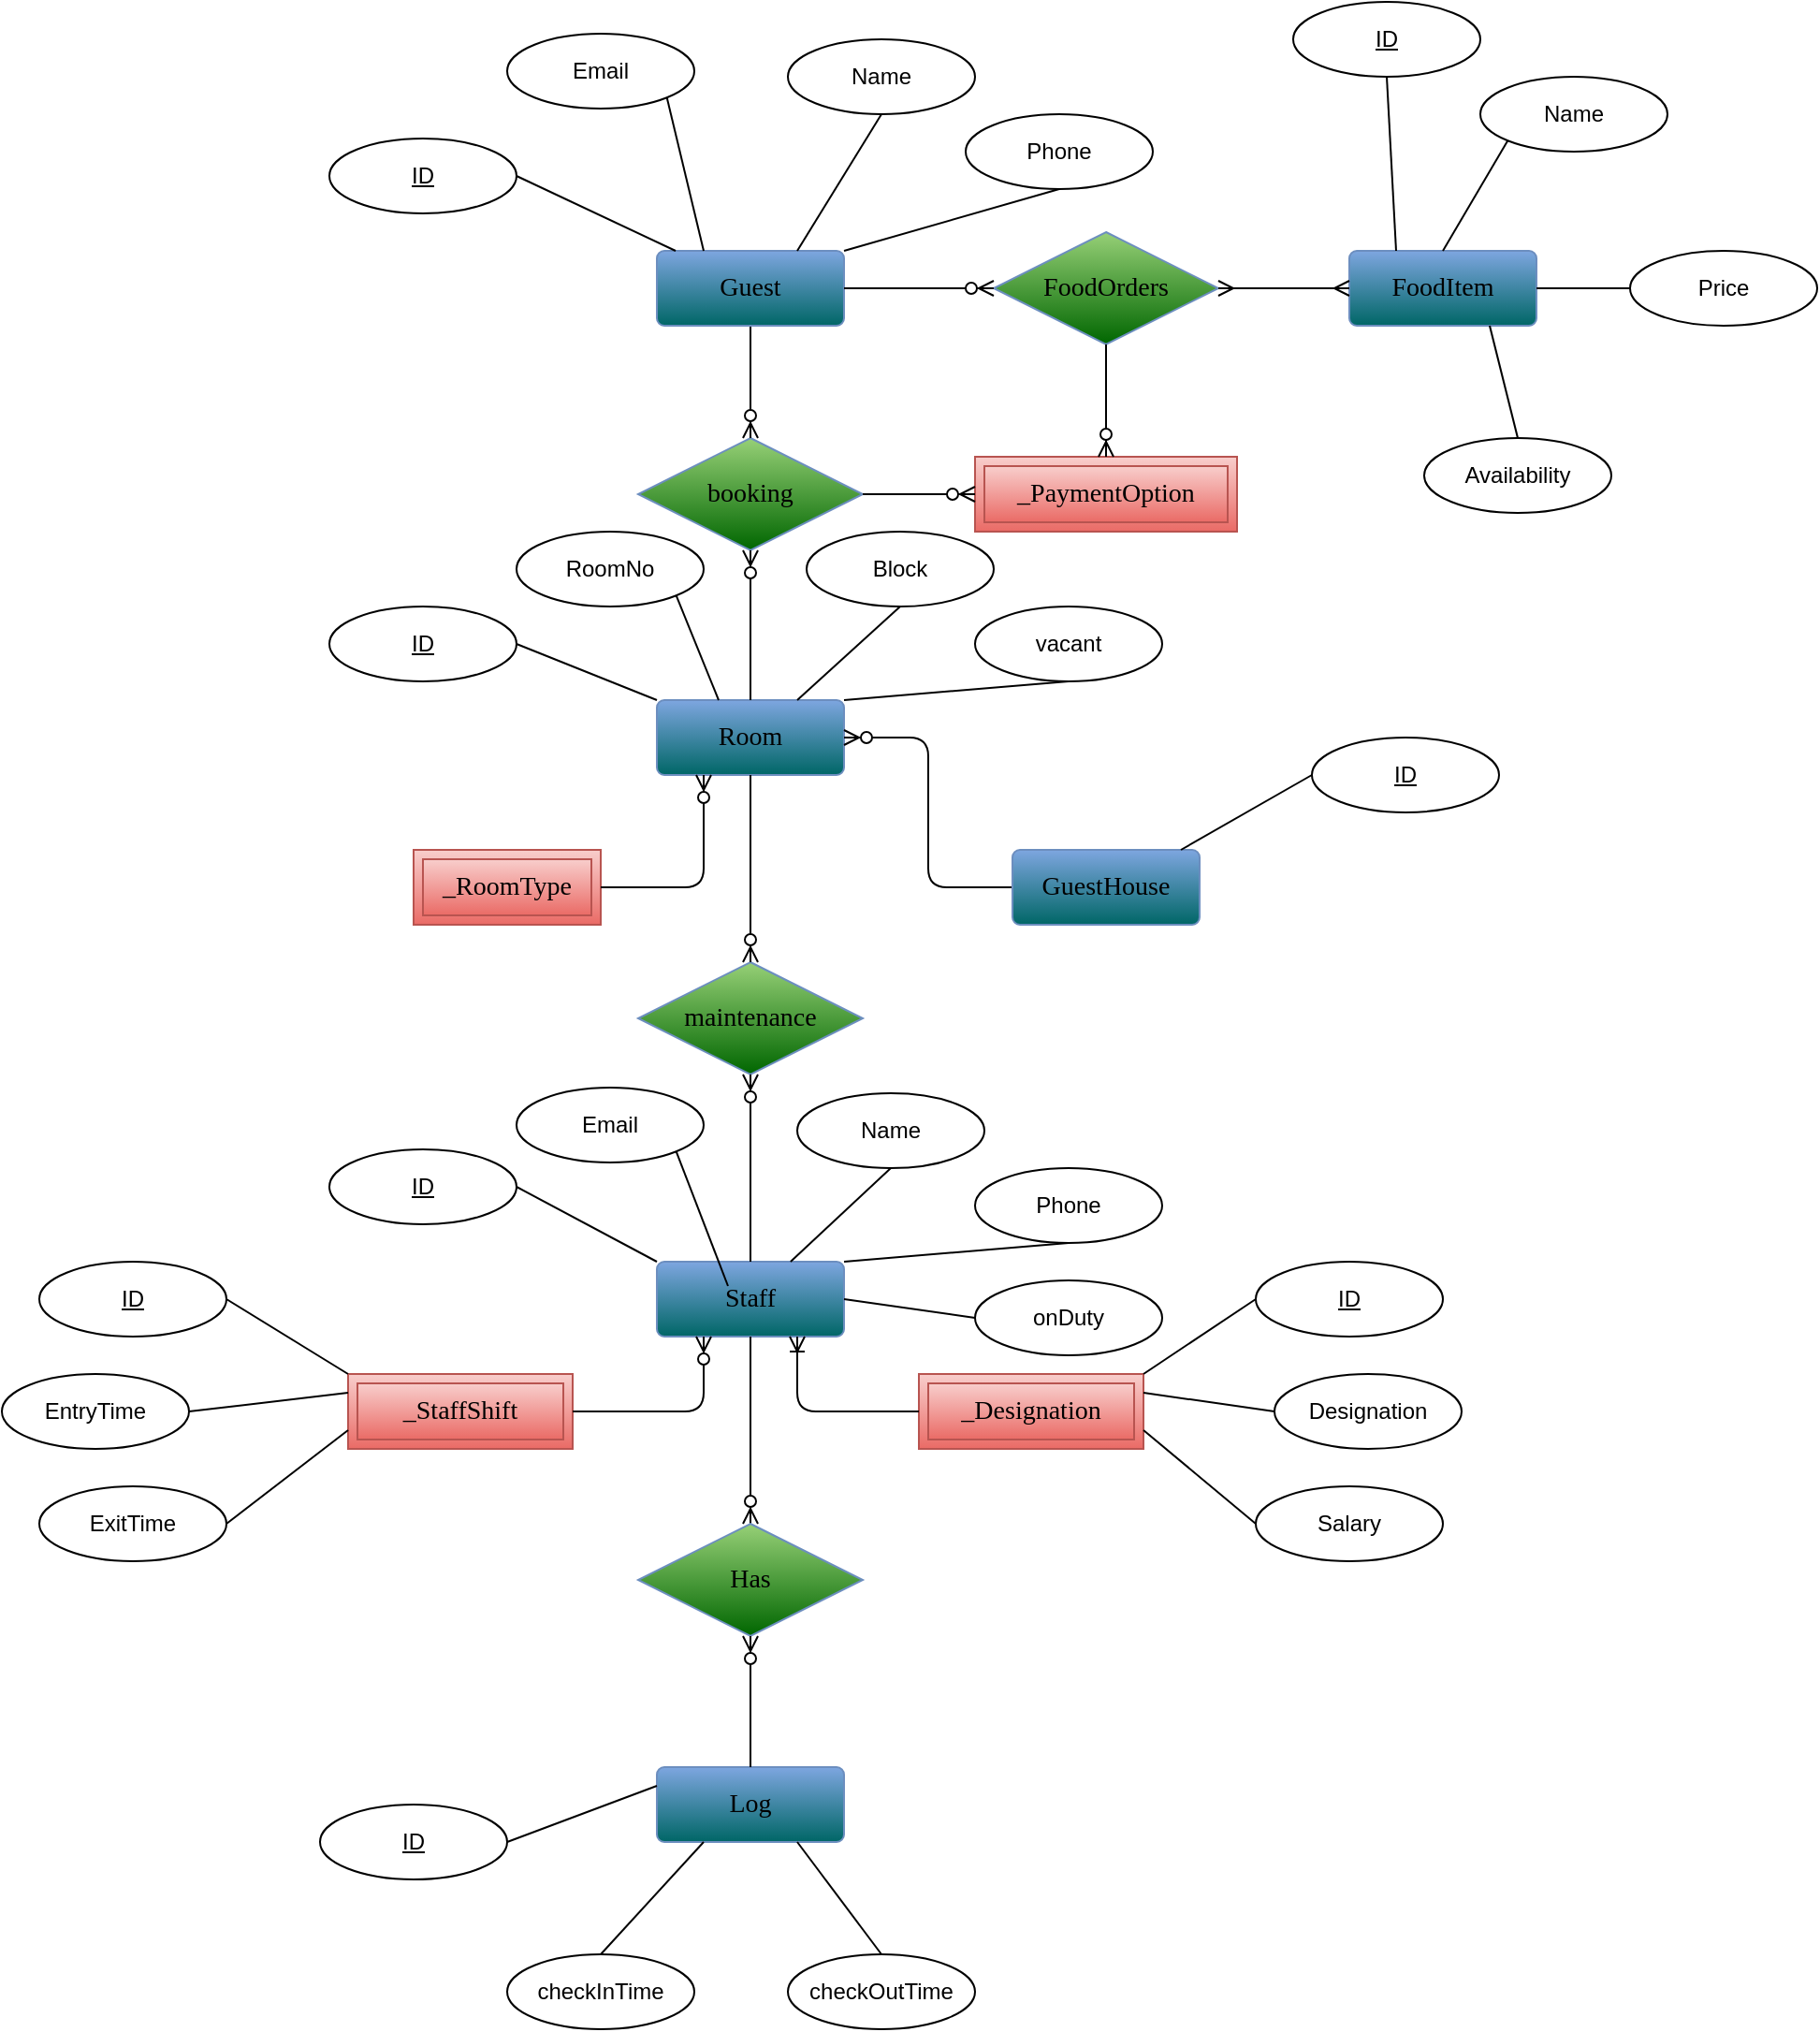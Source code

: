 <mxfile>
    <diagram id="A62w2_2ctA0pnsxBLxJ6" name="GuestHouse Services ER">
        <mxGraphModel dx="1527" dy="1896" grid="1" gridSize="10" guides="1" tooltips="1" connect="1" arrows="1" fold="1" page="1" pageScale="1" pageWidth="850" pageHeight="1100" math="0" shadow="0">
            <root>
                <mxCell id="0"/>
                <mxCell id="1" parent="0"/>
                <mxCell id="4" value="Room" style="rounded=1;arcSize=10;whiteSpace=wrap;html=1;align=center;fillColor=#006666;strokeColor=#6c8ebf;fontFamily=JetBrains Mono;fontSize=14;gradientColor=#7EA6E0;gradientDirection=north;" parent="1" vertex="1">
                    <mxGeometry x="300" y="320" width="100" height="40" as="geometry"/>
                </mxCell>
                <mxCell id="5" value="" style="edgeStyle=orthogonalEdgeStyle;fontSize=14;html=1;endArrow=ERzeroToMany;endFill=1;entryX=1;entryY=0.5;entryDx=0;entryDy=0;fontFamily=JetBrains Mono;" parent="1" source="13" target="4" edge="1">
                    <mxGeometry width="100" height="100" relative="1" as="geometry">
                        <mxPoint x="460" y="500" as="sourcePoint"/>
                        <mxPoint x="580" y="460" as="targetPoint"/>
                    </mxGeometry>
                </mxCell>
                <mxCell id="6" value="_RoomType" style="shape=ext;margin=3;double=1;whiteSpace=wrap;html=1;align=center;fillColor=#f8cecc;strokeColor=#b85450;gradientDirection=south;gradientColor=#ea6b66;fontFamily=JetBrains Mono;fontStyle=0;fontSize=14;" parent="1" vertex="1">
                    <mxGeometry x="170" y="400" width="100" height="40" as="geometry"/>
                </mxCell>
                <mxCell id="7" value="" style="edgeStyle=orthogonalEdgeStyle;fontSize=14;html=1;endArrow=ERzeroToMany;endFill=1;exitX=1;exitY=0.5;exitDx=0;exitDy=0;fontFamily=JetBrains Mono;entryX=0.25;entryY=1;entryDx=0;entryDy=0;" parent="1" source="6" target="4" edge="1">
                    <mxGeometry width="100" height="100" relative="1" as="geometry">
                        <mxPoint x="260" y="580" as="sourcePoint"/>
                        <mxPoint x="310" y="380" as="targetPoint"/>
                    </mxGeometry>
                </mxCell>
                <mxCell id="9" value="booking" style="shape=rhombus;perimeter=rhombusPerimeter;whiteSpace=wrap;html=1;align=center;fillColor=#006600;strokeColor=#6c8ebf;fontFamily=JetBrains Mono;fontSize=14;gradientColor=#97D077;gradientDirection=north;" parent="1" vertex="1">
                    <mxGeometry x="290" y="180" width="120" height="60" as="geometry"/>
                </mxCell>
                <mxCell id="10" value="" style="fontSize=14;html=1;endArrow=ERzeroToMany;endFill=1;entryX=0.5;entryY=1;entryDx=0;entryDy=0;exitX=0.5;exitY=0;exitDx=0;exitDy=0;fontFamily=JetBrains Mono;" parent="1" source="4" target="9" edge="1">
                    <mxGeometry width="100" height="100" relative="1" as="geometry">
                        <mxPoint x="260" y="350" as="sourcePoint"/>
                        <mxPoint x="360" y="250" as="targetPoint"/>
                    </mxGeometry>
                </mxCell>
                <mxCell id="11" value="" style="fontSize=14;html=1;endArrow=ERzeroToMany;endFill=1;entryX=0.5;entryY=0;entryDx=0;entryDy=0;fontFamily=JetBrains Mono;exitX=0.5;exitY=1;exitDx=0;exitDy=0;" parent="1" source="12" target="9" edge="1">
                    <mxGeometry width="100" height="100" relative="1" as="geometry">
                        <mxPoint x="350" y="120" as="sourcePoint"/>
                        <mxPoint x="450" y="90" as="targetPoint"/>
                    </mxGeometry>
                </mxCell>
                <mxCell id="12" value="Guest" style="rounded=1;arcSize=10;whiteSpace=wrap;html=1;align=center;fillColor=#006666;strokeColor=#6c8ebf;fontFamily=JetBrains Mono;fontSize=14;gradientColor=#7EA6E0;gradientDirection=north;" parent="1" vertex="1">
                    <mxGeometry x="300" y="80" width="100" height="40" as="geometry"/>
                </mxCell>
                <mxCell id="13" value="GuestHouse" style="rounded=1;arcSize=10;whiteSpace=wrap;html=1;align=center;fillColor=#006666;strokeColor=#6c8ebf;fontFamily=JetBrains Mono;fontSize=14;gradientColor=#7EA6E0;gradientDirection=north;" parent="1" vertex="1">
                    <mxGeometry x="490" y="400" width="100" height="40" as="geometry"/>
                </mxCell>
                <mxCell id="14" value="Staff" style="rounded=1;arcSize=10;whiteSpace=wrap;html=1;align=center;fillColor=#006666;strokeColor=#6c8ebf;fontFamily=JetBrains Mono;fontSize=14;gradientColor=#7EA6E0;gradientDirection=north;" parent="1" vertex="1">
                    <mxGeometry x="300" y="620" width="100" height="40" as="geometry"/>
                </mxCell>
                <mxCell id="15" value="maintenance" style="shape=rhombus;perimeter=rhombusPerimeter;whiteSpace=wrap;html=1;align=center;fillColor=#006600;strokeColor=#6c8ebf;fontFamily=JetBrains Mono;fontSize=14;gradientColor=#97D077;gradientDirection=north;" parent="1" vertex="1">
                    <mxGeometry x="290" y="460" width="120" height="60" as="geometry"/>
                </mxCell>
                <mxCell id="16" value="" style="fontSize=14;html=1;endArrow=ERzeroToMany;endFill=1;exitX=0.5;exitY=1;exitDx=0;exitDy=0;fontFamily=JetBrains Mono;entryX=0.5;entryY=0;entryDx=0;entryDy=0;" parent="1" source="4" target="15" edge="1">
                    <mxGeometry width="100" height="100" relative="1" as="geometry">
                        <mxPoint x="380" y="470" as="sourcePoint"/>
                        <mxPoint x="370" y="400" as="targetPoint"/>
                        <Array as="points"/>
                    </mxGeometry>
                </mxCell>
                <mxCell id="17" value="" style="fontSize=14;html=1;endArrow=ERzeroToMany;endFill=1;entryX=0.5;entryY=1;entryDx=0;entryDy=0;exitX=0.5;exitY=0;exitDx=0;exitDy=0;fontFamily=JetBrains Mono;" parent="1" source="14" target="15" edge="1">
                    <mxGeometry width="100" height="100" relative="1" as="geometry">
                        <mxPoint x="470" y="580" as="sourcePoint"/>
                        <mxPoint x="470" y="500" as="targetPoint"/>
                        <Array as="points"/>
                    </mxGeometry>
                </mxCell>
                <mxCell id="18" value="_Designation&lt;br&gt;" style="shape=ext;margin=3;double=1;whiteSpace=wrap;html=1;align=center;fillColor=#f8cecc;strokeColor=#b85450;gradientDirection=south;gradientColor=#ea6b66;fontFamily=JetBrains Mono;fontStyle=0;fontSize=14;" parent="1" vertex="1">
                    <mxGeometry x="440" y="680" width="120" height="40" as="geometry"/>
                </mxCell>
                <mxCell id="19" value="" style="edgeStyle=orthogonalEdgeStyle;fontSize=12;html=1;endArrow=ERoneToMany;entryX=0.75;entryY=1;entryDx=0;entryDy=0;exitX=0;exitY=0.5;exitDx=0;exitDy=0;" parent="1" source="18" target="14" edge="1">
                    <mxGeometry width="100" height="100" relative="1" as="geometry">
                        <mxPoint x="280" y="810" as="sourcePoint"/>
                        <mxPoint x="380" y="710" as="targetPoint"/>
                    </mxGeometry>
                </mxCell>
                <mxCell id="20" value="_StaffShift" style="shape=ext;margin=3;double=1;whiteSpace=wrap;html=1;align=center;fillColor=#f8cecc;strokeColor=#b85450;gradientDirection=south;gradientColor=#ea6b66;fontFamily=JetBrains Mono;fontStyle=0;fontSize=14;" parent="1" vertex="1">
                    <mxGeometry x="135" y="680" width="120" height="40" as="geometry"/>
                </mxCell>
                <mxCell id="22" value="" style="edgeStyle=orthogonalEdgeStyle;fontSize=12;html=1;endArrow=ERzeroToMany;endFill=1;entryX=0.25;entryY=1;entryDx=0;entryDy=0;exitX=1;exitY=0.5;exitDx=0;exitDy=0;" parent="1" source="20" target="14" edge="1">
                    <mxGeometry width="100" height="100" relative="1" as="geometry">
                        <mxPoint x="255" y="820" as="sourcePoint"/>
                        <mxPoint x="355" y="720" as="targetPoint"/>
                    </mxGeometry>
                </mxCell>
                <mxCell id="23" value="Log" style="rounded=1;arcSize=10;whiteSpace=wrap;html=1;align=center;fillColor=#006666;strokeColor=#6c8ebf;fontFamily=JetBrains Mono;fontSize=14;gradientColor=#7EA6E0;gradientDirection=north;" parent="1" vertex="1">
                    <mxGeometry x="300" y="890" width="100" height="40" as="geometry"/>
                </mxCell>
                <mxCell id="24" value="" style="edgeStyle=orthogonalEdgeStyle;fontSize=12;html=1;endArrow=ERzeroToMany;endFill=1;exitX=0.5;exitY=1;exitDx=0;exitDy=0;entryX=0.5;entryY=0;entryDx=0;entryDy=0;" parent="1" source="14" target="46" edge="1">
                    <mxGeometry width="100" height="100" relative="1" as="geometry">
                        <mxPoint x="350" y="750" as="sourcePoint"/>
                        <mxPoint x="350" y="760" as="targetPoint"/>
                    </mxGeometry>
                </mxCell>
                <mxCell id="25" value="FoodItem" style="rounded=1;arcSize=10;whiteSpace=wrap;html=1;align=center;fillColor=#006666;strokeColor=#6c8ebf;fontFamily=JetBrains Mono;fontSize=14;gradientColor=#7EA6E0;gradientDirection=north;" parent="1" vertex="1">
                    <mxGeometry x="670" y="80" width="100" height="40" as="geometry"/>
                </mxCell>
                <mxCell id="26" value="FoodOrders" style="shape=rhombus;perimeter=rhombusPerimeter;whiteSpace=wrap;html=1;align=center;fillColor=#006600;strokeColor=#6c8ebf;fontFamily=JetBrains Mono;fontSize=14;gradientColor=#97D077;gradientDirection=north;" parent="1" vertex="1">
                    <mxGeometry x="480" y="70" width="120" height="60" as="geometry"/>
                </mxCell>
                <mxCell id="27" value="" style="edgeStyle=entityRelationEdgeStyle;fontSize=12;html=1;endArrow=ERmany;startArrow=ERmany;entryX=0;entryY=0.5;entryDx=0;entryDy=0;exitX=1;exitY=0.5;exitDx=0;exitDy=0;" parent="1" source="26" target="25" edge="1">
                    <mxGeometry width="100" height="100" relative="1" as="geometry">
                        <mxPoint x="540" y="310" as="sourcePoint"/>
                        <mxPoint x="640" y="210" as="targetPoint"/>
                    </mxGeometry>
                </mxCell>
                <mxCell id="28" value="" style="edgeStyle=entityRelationEdgeStyle;fontSize=12;html=1;endArrow=ERzeroToMany;endFill=1;exitX=1;exitY=0.5;exitDx=0;exitDy=0;" parent="1" source="12" target="26" edge="1">
                    <mxGeometry width="100" height="100" relative="1" as="geometry">
                        <mxPoint x="460" y="180" as="sourcePoint"/>
                        <mxPoint x="440" y="100" as="targetPoint"/>
                    </mxGeometry>
                </mxCell>
                <mxCell id="fJUake4IgelBlmuoAZ97-28" value="_PaymentOption" style="shape=ext;margin=3;double=1;whiteSpace=wrap;html=1;align=center;fillColor=#f8cecc;strokeColor=#b85450;gradientDirection=south;gradientColor=#ea6b66;fontFamily=JetBrains Mono;fontStyle=0;fontSize=14;" parent="1" vertex="1">
                    <mxGeometry x="470" y="190" width="140" height="40" as="geometry"/>
                </mxCell>
                <mxCell id="fJUake4IgelBlmuoAZ97-30" value="" style="edgeStyle=entityRelationEdgeStyle;fontSize=12;html=1;endArrow=ERzeroToMany;endFill=1;entryX=0;entryY=0.5;entryDx=0;entryDy=0;" parent="1" source="9" target="fJUake4IgelBlmuoAZ97-28" edge="1">
                    <mxGeometry width="100" height="100" relative="1" as="geometry">
                        <mxPoint x="410" y="260" as="sourcePoint"/>
                        <mxPoint x="490" y="260" as="targetPoint"/>
                    </mxGeometry>
                </mxCell>
                <mxCell id="fJUake4IgelBlmuoAZ97-31" value="" style="fontSize=12;html=1;endArrow=ERzeroToMany;endFill=1;exitX=0.5;exitY=1;exitDx=0;exitDy=0;entryX=0.5;entryY=0;entryDx=0;entryDy=0;" parent="1" source="26" target="fJUake4IgelBlmuoAZ97-28" edge="1">
                    <mxGeometry width="100" height="100" relative="1" as="geometry">
                        <mxPoint x="610" y="160" as="sourcePoint"/>
                        <mxPoint x="690" y="160" as="targetPoint"/>
                    </mxGeometry>
                </mxCell>
                <mxCell id="29" value="ID" style="ellipse;whiteSpace=wrap;html=1;align=center;fontStyle=4;" vertex="1" parent="1">
                    <mxGeometry x="620" y="620" width="100" height="40" as="geometry"/>
                </mxCell>
                <mxCell id="30" value="" style="endArrow=none;html=1;rounded=0;entryX=0;entryY=0.5;entryDx=0;entryDy=0;exitX=1;exitY=0;exitDx=0;exitDy=0;" edge="1" parent="1" source="18" target="29">
                    <mxGeometry relative="1" as="geometry">
                        <mxPoint x="390" y="570" as="sourcePoint"/>
                        <mxPoint x="550" y="570" as="targetPoint"/>
                        <Array as="points"/>
                    </mxGeometry>
                </mxCell>
                <mxCell id="31" value="ID" style="ellipse;whiteSpace=wrap;html=1;align=center;fontStyle=4;" vertex="1" parent="1">
                    <mxGeometry x="650" y="340" width="100" height="40" as="geometry"/>
                </mxCell>
                <mxCell id="32" value="" style="endArrow=none;html=1;rounded=0;entryX=0;entryY=0.5;entryDx=0;entryDy=0;exitX=0.9;exitY=0;exitDx=0;exitDy=0;exitPerimeter=0;" edge="1" target="31" parent="1" source="13">
                    <mxGeometry relative="1" as="geometry">
                        <mxPoint x="590" y="400" as="sourcePoint"/>
                        <mxPoint x="580" y="290" as="targetPoint"/>
                        <Array as="points"/>
                    </mxGeometry>
                </mxCell>
                <mxCell id="33" value="Designation" style="ellipse;whiteSpace=wrap;html=1;align=center;" vertex="1" parent="1">
                    <mxGeometry x="630" y="680" width="100" height="40" as="geometry"/>
                </mxCell>
                <mxCell id="35" value="" style="endArrow=none;html=1;rounded=0;entryX=0;entryY=0.5;entryDx=0;entryDy=0;exitX=1;exitY=0.25;exitDx=0;exitDy=0;" edge="1" parent="1" source="18" target="33">
                    <mxGeometry relative="1" as="geometry">
                        <mxPoint x="510" y="770" as="sourcePoint"/>
                        <mxPoint x="670" y="770" as="targetPoint"/>
                    </mxGeometry>
                </mxCell>
                <mxCell id="36" value="Salary" style="ellipse;whiteSpace=wrap;html=1;align=center;" vertex="1" parent="1">
                    <mxGeometry x="620" y="740" width="100" height="40" as="geometry"/>
                </mxCell>
                <mxCell id="37" value="" style="endArrow=none;html=1;rounded=0;entryX=0;entryY=0.5;entryDx=0;entryDy=0;exitX=1;exitY=0.75;exitDx=0;exitDy=0;" edge="1" target="36" parent="1" source="18">
                    <mxGeometry relative="1" as="geometry">
                        <mxPoint x="570" y="750" as="sourcePoint"/>
                        <mxPoint x="680" y="830" as="targetPoint"/>
                    </mxGeometry>
                </mxCell>
                <mxCell id="38" value="ID" style="ellipse;whiteSpace=wrap;html=1;align=center;fontStyle=4;" vertex="1" parent="1">
                    <mxGeometry x="-30" y="620" width="100" height="40" as="geometry"/>
                </mxCell>
                <mxCell id="39" value="" style="endArrow=none;html=1;rounded=0;exitX=0;exitY=0;exitDx=0;exitDy=0;entryX=1;entryY=0.5;entryDx=0;entryDy=0;" edge="1" target="38" parent="1" source="20">
                    <mxGeometry relative="1" as="geometry">
                        <mxPoint x="-90" y="680" as="sourcePoint"/>
                        <mxPoint x="-50" y="650" as="targetPoint"/>
                        <Array as="points"/>
                    </mxGeometry>
                </mxCell>
                <mxCell id="40" value="EntryTime" style="ellipse;whiteSpace=wrap;html=1;align=center;" vertex="1" parent="1">
                    <mxGeometry x="-50" y="680" width="100" height="40" as="geometry"/>
                </mxCell>
                <mxCell id="41" value="" style="endArrow=none;html=1;rounded=0;entryX=1;entryY=0.5;entryDx=0;entryDy=0;exitX=0;exitY=0.25;exitDx=0;exitDy=0;" edge="1" target="40" parent="1" source="20">
                    <mxGeometry relative="1" as="geometry">
                        <mxPoint x="-90" y="690" as="sourcePoint"/>
                        <mxPoint x="20" y="770" as="targetPoint"/>
                    </mxGeometry>
                </mxCell>
                <mxCell id="42" value="ExitTime" style="ellipse;whiteSpace=wrap;html=1;align=center;" vertex="1" parent="1">
                    <mxGeometry x="-30" y="740" width="100" height="40" as="geometry"/>
                </mxCell>
                <mxCell id="43" value="" style="endArrow=none;html=1;rounded=0;entryX=1;entryY=0.5;entryDx=0;entryDy=0;exitX=0;exitY=0.75;exitDx=0;exitDy=0;" edge="1" target="42" parent="1" source="20">
                    <mxGeometry relative="1" as="geometry">
                        <mxPoint x="-90" y="710" as="sourcePoint"/>
                        <mxPoint x="30" y="830" as="targetPoint"/>
                    </mxGeometry>
                </mxCell>
                <mxCell id="44" value="ID" style="ellipse;whiteSpace=wrap;html=1;align=center;fontStyle=4;" vertex="1" parent="1">
                    <mxGeometry x="120" y="910" width="100" height="40" as="geometry"/>
                </mxCell>
                <mxCell id="45" value="" style="endArrow=none;html=1;rounded=0;exitX=0;exitY=0.25;exitDx=0;exitDy=0;entryX=1;entryY=0.5;entryDx=0;entryDy=0;" edge="1" target="44" parent="1" source="23">
                    <mxGeometry relative="1" as="geometry">
                        <mxPoint x="270" y="970" as="sourcePoint"/>
                        <mxPoint x="220" y="950" as="targetPoint"/>
                        <Array as="points"/>
                    </mxGeometry>
                </mxCell>
                <mxCell id="46" value="Has" style="shape=rhombus;perimeter=rhombusPerimeter;whiteSpace=wrap;html=1;align=center;fillColor=#006600;strokeColor=#6c8ebf;fontFamily=JetBrains Mono;fontSize=14;gradientColor=#97D077;gradientDirection=north;" vertex="1" parent="1">
                    <mxGeometry x="290" y="760" width="120" height="60" as="geometry"/>
                </mxCell>
                <mxCell id="47" value="" style="edgeStyle=orthogonalEdgeStyle;fontSize=12;html=1;endArrow=ERzeroToMany;endFill=1;exitX=0.5;exitY=0;exitDx=0;exitDy=0;entryX=0.5;entryY=1;entryDx=0;entryDy=0;" edge="1" parent="1" source="23" target="46">
                    <mxGeometry width="100" height="100" relative="1" as="geometry">
                        <mxPoint x="470" y="870" as="sourcePoint"/>
                        <mxPoint x="470" y="970" as="targetPoint"/>
                    </mxGeometry>
                </mxCell>
                <mxCell id="48" value="checkInTime" style="ellipse;whiteSpace=wrap;html=1;align=center;" vertex="1" parent="1">
                    <mxGeometry x="220" y="990" width="100" height="40" as="geometry"/>
                </mxCell>
                <mxCell id="50" value="" style="endArrow=none;html=1;rounded=0;exitX=0.25;exitY=1;exitDx=0;exitDy=0;entryX=0.5;entryY=0;entryDx=0;entryDy=0;" edge="1" parent="1" source="23" target="48">
                    <mxGeometry relative="1" as="geometry">
                        <mxPoint x="270" y="1010" as="sourcePoint"/>
                        <mxPoint x="190" y="1040" as="targetPoint"/>
                        <Array as="points"/>
                    </mxGeometry>
                </mxCell>
                <mxCell id="51" value="checkOutTime" style="ellipse;whiteSpace=wrap;html=1;align=center;" vertex="1" parent="1">
                    <mxGeometry x="370" y="990" width="100" height="40" as="geometry"/>
                </mxCell>
                <mxCell id="52" value="" style="endArrow=none;html=1;rounded=0;exitX=0.75;exitY=1;exitDx=0;exitDy=0;entryX=0.5;entryY=0;entryDx=0;entryDy=0;" edge="1" target="51" parent="1" source="23">
                    <mxGeometry relative="1" as="geometry">
                        <mxPoint x="480" y="930" as="sourcePoint"/>
                        <mxPoint x="320" y="1040" as="targetPoint"/>
                        <Array as="points"/>
                    </mxGeometry>
                </mxCell>
                <mxCell id="53" value="ID" style="ellipse;whiteSpace=wrap;html=1;align=center;fontStyle=4;" vertex="1" parent="1">
                    <mxGeometry x="125" y="560" width="100" height="40" as="geometry"/>
                </mxCell>
                <mxCell id="54" value="" style="endArrow=none;html=1;rounded=0;exitX=0;exitY=0;exitDx=0;exitDy=0;entryX=1;entryY=0.5;entryDx=0;entryDy=0;" edge="1" target="53" parent="1" source="14">
                    <mxGeometry relative="1" as="geometry">
                        <mxPoint x="290" y="620" as="sourcePoint"/>
                        <mxPoint x="105" y="590" as="targetPoint"/>
                        <Array as="points"/>
                    </mxGeometry>
                </mxCell>
                <mxCell id="55" value="Name" style="ellipse;whiteSpace=wrap;html=1;align=center;" vertex="1" parent="1">
                    <mxGeometry x="375" y="530" width="100" height="40" as="geometry"/>
                </mxCell>
                <mxCell id="56" value="" style="endArrow=none;html=1;rounded=0;entryX=0.5;entryY=1;entryDx=0;entryDy=0;" edge="1" target="55" parent="1" source="14">
                    <mxGeometry relative="1" as="geometry">
                        <mxPoint x="560" y="540" as="sourcePoint"/>
                        <mxPoint x="445" y="620" as="targetPoint"/>
                    </mxGeometry>
                </mxCell>
                <mxCell id="57" value="Email" style="ellipse;whiteSpace=wrap;html=1;align=center;" vertex="1" parent="1">
                    <mxGeometry x="225" y="527" width="100" height="40" as="geometry"/>
                </mxCell>
                <mxCell id="58" value="" style="endArrow=none;html=1;rounded=0;entryX=1;entryY=1;entryDx=0;entryDy=0;exitX=0.33;exitY=-0.1;exitDx=0;exitDy=0;exitPerimeter=0;" edge="1" target="57" parent="1">
                    <mxGeometry relative="1" as="geometry">
                        <mxPoint x="338" y="633" as="sourcePoint"/>
                        <mxPoint x="295" y="617" as="targetPoint"/>
                    </mxGeometry>
                </mxCell>
                <mxCell id="59" value="Phone" style="ellipse;whiteSpace=wrap;html=1;align=center;" vertex="1" parent="1">
                    <mxGeometry x="470" y="570" width="100" height="40" as="geometry"/>
                </mxCell>
                <mxCell id="60" value="" style="endArrow=none;html=1;rounded=0;entryX=0.5;entryY=1;entryDx=0;entryDy=0;exitX=1;exitY=0;exitDx=0;exitDy=0;" edge="1" target="59" parent="1" source="14">
                    <mxGeometry relative="1" as="geometry">
                        <mxPoint x="448.219" y="657" as="sourcePoint"/>
                        <mxPoint x="521.79" y="657" as="targetPoint"/>
                    </mxGeometry>
                </mxCell>
                <mxCell id="61" value="onDuty" style="ellipse;whiteSpace=wrap;html=1;align=center;" vertex="1" parent="1">
                    <mxGeometry x="470" y="630" width="100" height="40" as="geometry"/>
                </mxCell>
                <mxCell id="62" value="" style="endArrow=none;html=1;rounded=0;entryX=0;entryY=0.5;entryDx=0;entryDy=0;exitX=1;exitY=0.5;exitDx=0;exitDy=0;" edge="1" target="61" parent="1" source="14">
                    <mxGeometry relative="1" as="geometry">
                        <mxPoint x="400" y="680" as="sourcePoint"/>
                        <mxPoint x="521.79" y="717" as="targetPoint"/>
                    </mxGeometry>
                </mxCell>
                <mxCell id="64" value="ID" style="ellipse;whiteSpace=wrap;html=1;align=center;fontStyle=4;" vertex="1" parent="1">
                    <mxGeometry x="125" y="270" width="100" height="40" as="geometry"/>
                </mxCell>
                <mxCell id="65" value="" style="endArrow=none;html=1;rounded=0;exitX=0;exitY=0;exitDx=0;exitDy=0;entryX=1;entryY=0.5;entryDx=0;entryDy=0;" edge="1" target="64" parent="1" source="4">
                    <mxGeometry relative="1" as="geometry">
                        <mxPoint x="302.5" y="310" as="sourcePoint"/>
                        <mxPoint x="107.5" y="280" as="targetPoint"/>
                        <Array as="points"/>
                    </mxGeometry>
                </mxCell>
                <mxCell id="66" value="Block" style="ellipse;whiteSpace=wrap;html=1;align=center;" vertex="1" parent="1">
                    <mxGeometry x="380" y="230" width="100" height="40" as="geometry"/>
                </mxCell>
                <mxCell id="67" value="" style="endArrow=none;html=1;rounded=0;entryX=0.5;entryY=1;entryDx=0;entryDy=0;exitX=0.75;exitY=0;exitDx=0;exitDy=0;" edge="1" target="66" parent="1" source="4">
                    <mxGeometry relative="1" as="geometry">
                        <mxPoint x="373.929" y="310" as="sourcePoint"/>
                        <mxPoint x="447.5" y="310" as="targetPoint"/>
                    </mxGeometry>
                </mxCell>
                <mxCell id="68" value="RoomNo" style="ellipse;whiteSpace=wrap;html=1;align=center;" vertex="1" parent="1">
                    <mxGeometry x="225" y="230" width="100" height="40" as="geometry"/>
                </mxCell>
                <mxCell id="69" value="" style="endArrow=none;html=1;rounded=0;entryX=1;entryY=1;entryDx=0;entryDy=0;" edge="1" target="68" parent="1">
                    <mxGeometry relative="1" as="geometry">
                        <mxPoint x="333" y="320" as="sourcePoint"/>
                        <mxPoint x="297.5" y="307" as="targetPoint"/>
                    </mxGeometry>
                </mxCell>
                <mxCell id="70" value="vacant" style="ellipse;whiteSpace=wrap;html=1;align=center;" vertex="1" parent="1">
                    <mxGeometry x="470" y="270" width="100" height="40" as="geometry"/>
                </mxCell>
                <mxCell id="71" value="" style="endArrow=none;html=1;rounded=0;entryX=0.5;entryY=1;entryDx=0;entryDy=0;exitX=1;exitY=0;exitDx=0;exitDy=0;" edge="1" target="70" parent="1" source="4">
                    <mxGeometry relative="1" as="geometry">
                        <mxPoint x="402.5" y="310" as="sourcePoint"/>
                        <mxPoint x="524.29" y="347" as="targetPoint"/>
                    </mxGeometry>
                </mxCell>
                <mxCell id="73" value="ID" style="ellipse;whiteSpace=wrap;html=1;align=center;fontStyle=4;" vertex="1" parent="1">
                    <mxGeometry x="125" y="20" width="100" height="40" as="geometry"/>
                </mxCell>
                <mxCell id="74" value="" style="endArrow=none;html=1;rounded=0;exitX=0.1;exitY=0;exitDx=0;exitDy=0;entryX=1;entryY=0.5;entryDx=0;entryDy=0;exitPerimeter=0;" edge="1" target="73" parent="1" source="12">
                    <mxGeometry relative="1" as="geometry">
                        <mxPoint x="300" y="80" as="sourcePoint"/>
                        <mxPoint x="105" y="50" as="targetPoint"/>
                        <Array as="points"/>
                    </mxGeometry>
                </mxCell>
                <mxCell id="75" value="Name" style="ellipse;whiteSpace=wrap;html=1;align=center;" vertex="1" parent="1">
                    <mxGeometry x="370" y="-33" width="100" height="40" as="geometry"/>
                </mxCell>
                <mxCell id="76" value="" style="endArrow=none;html=1;rounded=0;entryX=0.5;entryY=1;entryDx=0;entryDy=0;exitX=0.75;exitY=0;exitDx=0;exitDy=0;" edge="1" target="75" parent="1" source="12">
                    <mxGeometry relative="1" as="geometry">
                        <mxPoint x="366.429" y="57" as="sourcePoint"/>
                        <mxPoint x="440" y="57" as="targetPoint"/>
                    </mxGeometry>
                </mxCell>
                <mxCell id="77" value="Email" style="ellipse;whiteSpace=wrap;html=1;align=center;" vertex="1" parent="1">
                    <mxGeometry x="220" y="-36" width="100" height="40" as="geometry"/>
                </mxCell>
                <mxCell id="78" value="" style="endArrow=none;html=1;rounded=0;entryX=1;entryY=1;entryDx=0;entryDy=0;exitX=0.25;exitY=0;exitDx=0;exitDy=0;" edge="1" target="77" parent="1" source="12">
                    <mxGeometry relative="1" as="geometry">
                        <mxPoint x="330" y="70" as="sourcePoint"/>
                        <mxPoint x="290" y="54" as="targetPoint"/>
                    </mxGeometry>
                </mxCell>
                <mxCell id="79" value="Phone" style="ellipse;whiteSpace=wrap;html=1;align=center;" vertex="1" parent="1">
                    <mxGeometry x="465" y="7" width="100" height="40" as="geometry"/>
                </mxCell>
                <mxCell id="80" value="" style="endArrow=none;html=1;rounded=0;entryX=0.5;entryY=1;entryDx=0;entryDy=0;exitX=1;exitY=0;exitDx=0;exitDy=0;" edge="1" target="79" parent="1" source="12">
                    <mxGeometry relative="1" as="geometry">
                        <mxPoint x="395" y="57" as="sourcePoint"/>
                        <mxPoint x="516.79" y="94" as="targetPoint"/>
                    </mxGeometry>
                </mxCell>
                <mxCell id="82" value="ID" style="ellipse;whiteSpace=wrap;html=1;align=center;fontStyle=4;" vertex="1" parent="1">
                    <mxGeometry x="640" y="-53" width="100" height="40" as="geometry"/>
                </mxCell>
                <mxCell id="83" value="" style="endArrow=none;html=1;rounded=0;exitX=0.25;exitY=0;exitDx=0;exitDy=0;entryX=0.5;entryY=1;entryDx=0;entryDy=0;" edge="1" target="82" parent="1" source="25">
                    <mxGeometry relative="1" as="geometry">
                        <mxPoint x="705" y="80" as="sourcePoint"/>
                        <mxPoint x="620" y="-23" as="targetPoint"/>
                        <Array as="points"/>
                    </mxGeometry>
                </mxCell>
                <mxCell id="84" value="Price" style="ellipse;whiteSpace=wrap;html=1;align=center;" vertex="1" parent="1">
                    <mxGeometry x="820" y="80" width="100" height="40" as="geometry"/>
                </mxCell>
                <mxCell id="85" value="" style="endArrow=none;html=1;rounded=0;entryX=0;entryY=0.5;entryDx=0;entryDy=0;exitX=1;exitY=0.5;exitDx=0;exitDy=0;" edge="1" target="84" parent="1" source="25">
                    <mxGeometry relative="1" as="geometry">
                        <mxPoint x="886.429" y="7" as="sourcePoint"/>
                        <mxPoint x="960" y="7" as="targetPoint"/>
                    </mxGeometry>
                </mxCell>
                <mxCell id="86" value="Name" style="ellipse;whiteSpace=wrap;html=1;align=center;" vertex="1" parent="1">
                    <mxGeometry x="740" y="-13" width="100" height="40" as="geometry"/>
                </mxCell>
                <mxCell id="87" value="" style="endArrow=none;html=1;rounded=0;entryX=0;entryY=1;entryDx=0;entryDy=0;exitX=0.5;exitY=0;exitDx=0;exitDy=0;" edge="1" target="86" parent="1" source="25">
                    <mxGeometry relative="1" as="geometry">
                        <mxPoint x="853" y="20" as="sourcePoint"/>
                        <mxPoint x="810" y="4" as="targetPoint"/>
                    </mxGeometry>
                </mxCell>
                <mxCell id="88" value="Availability" style="ellipse;whiteSpace=wrap;html=1;align=center;" vertex="1" parent="1">
                    <mxGeometry x="710" y="180" width="100" height="40" as="geometry"/>
                </mxCell>
                <mxCell id="89" value="" style="endArrow=none;html=1;rounded=0;entryX=0.5;entryY=0;entryDx=0;entryDy=0;exitX=0.75;exitY=1;exitDx=0;exitDy=0;" edge="1" target="88" parent="1" source="25">
                    <mxGeometry relative="1" as="geometry">
                        <mxPoint x="915" y="7" as="sourcePoint"/>
                        <mxPoint x="1036.79" y="44" as="targetPoint"/>
                    </mxGeometry>
                </mxCell>
            </root>
        </mxGraphModel>
    </diagram>
    <diagram id="AiankkmyPBLTfbrS7Nh5" name="MarketPlace services ER">
        <mxGraphModel dx="742" dy="796" grid="1" gridSize="10" guides="1" tooltips="1" connect="1" arrows="1" fold="1" page="1" pageScale="1" pageWidth="850" pageHeight="1100" math="0" shadow="0">
            <root>
                <mxCell id="Zc2fgOWZUQ8oTwtNAW3y-0"/>
                <mxCell id="Zc2fgOWZUQ8oTwtNAW3y-1" parent="Zc2fgOWZUQ8oTwtNAW3y-0"/>
            </root>
        </mxGraphModel>
    </diagram>
</mxfile>